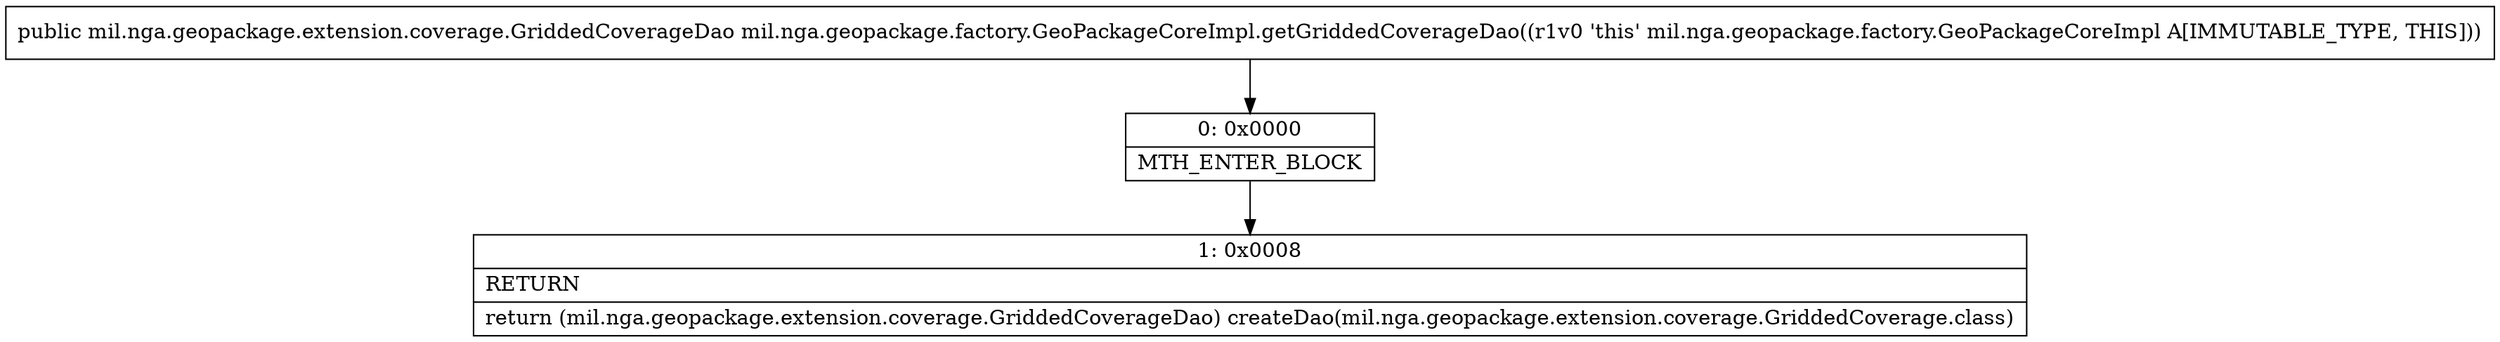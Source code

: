 digraph "CFG formil.nga.geopackage.factory.GeoPackageCoreImpl.getGriddedCoverageDao()Lmil\/nga\/geopackage\/extension\/coverage\/GriddedCoverageDao;" {
Node_0 [shape=record,label="{0\:\ 0x0000|MTH_ENTER_BLOCK\l}"];
Node_1 [shape=record,label="{1\:\ 0x0008|RETURN\l|return (mil.nga.geopackage.extension.coverage.GriddedCoverageDao) createDao(mil.nga.geopackage.extension.coverage.GriddedCoverage.class)\l}"];
MethodNode[shape=record,label="{public mil.nga.geopackage.extension.coverage.GriddedCoverageDao mil.nga.geopackage.factory.GeoPackageCoreImpl.getGriddedCoverageDao((r1v0 'this' mil.nga.geopackage.factory.GeoPackageCoreImpl A[IMMUTABLE_TYPE, THIS])) }"];
MethodNode -> Node_0;
Node_0 -> Node_1;
}

